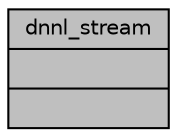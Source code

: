 digraph "dnnl_stream"
{
 // LATEX_PDF_SIZE
  edge [fontname="Helvetica",fontsize="10",labelfontname="Helvetica",labelfontsize="10"];
  node [fontname="Helvetica",fontsize="10",shape=record];
  Node1 [label="{dnnl_stream\n||}",height=0.2,width=0.4,color="black", fillcolor="grey75", style="filled", fontcolor="black",tooltip=" "];
}
